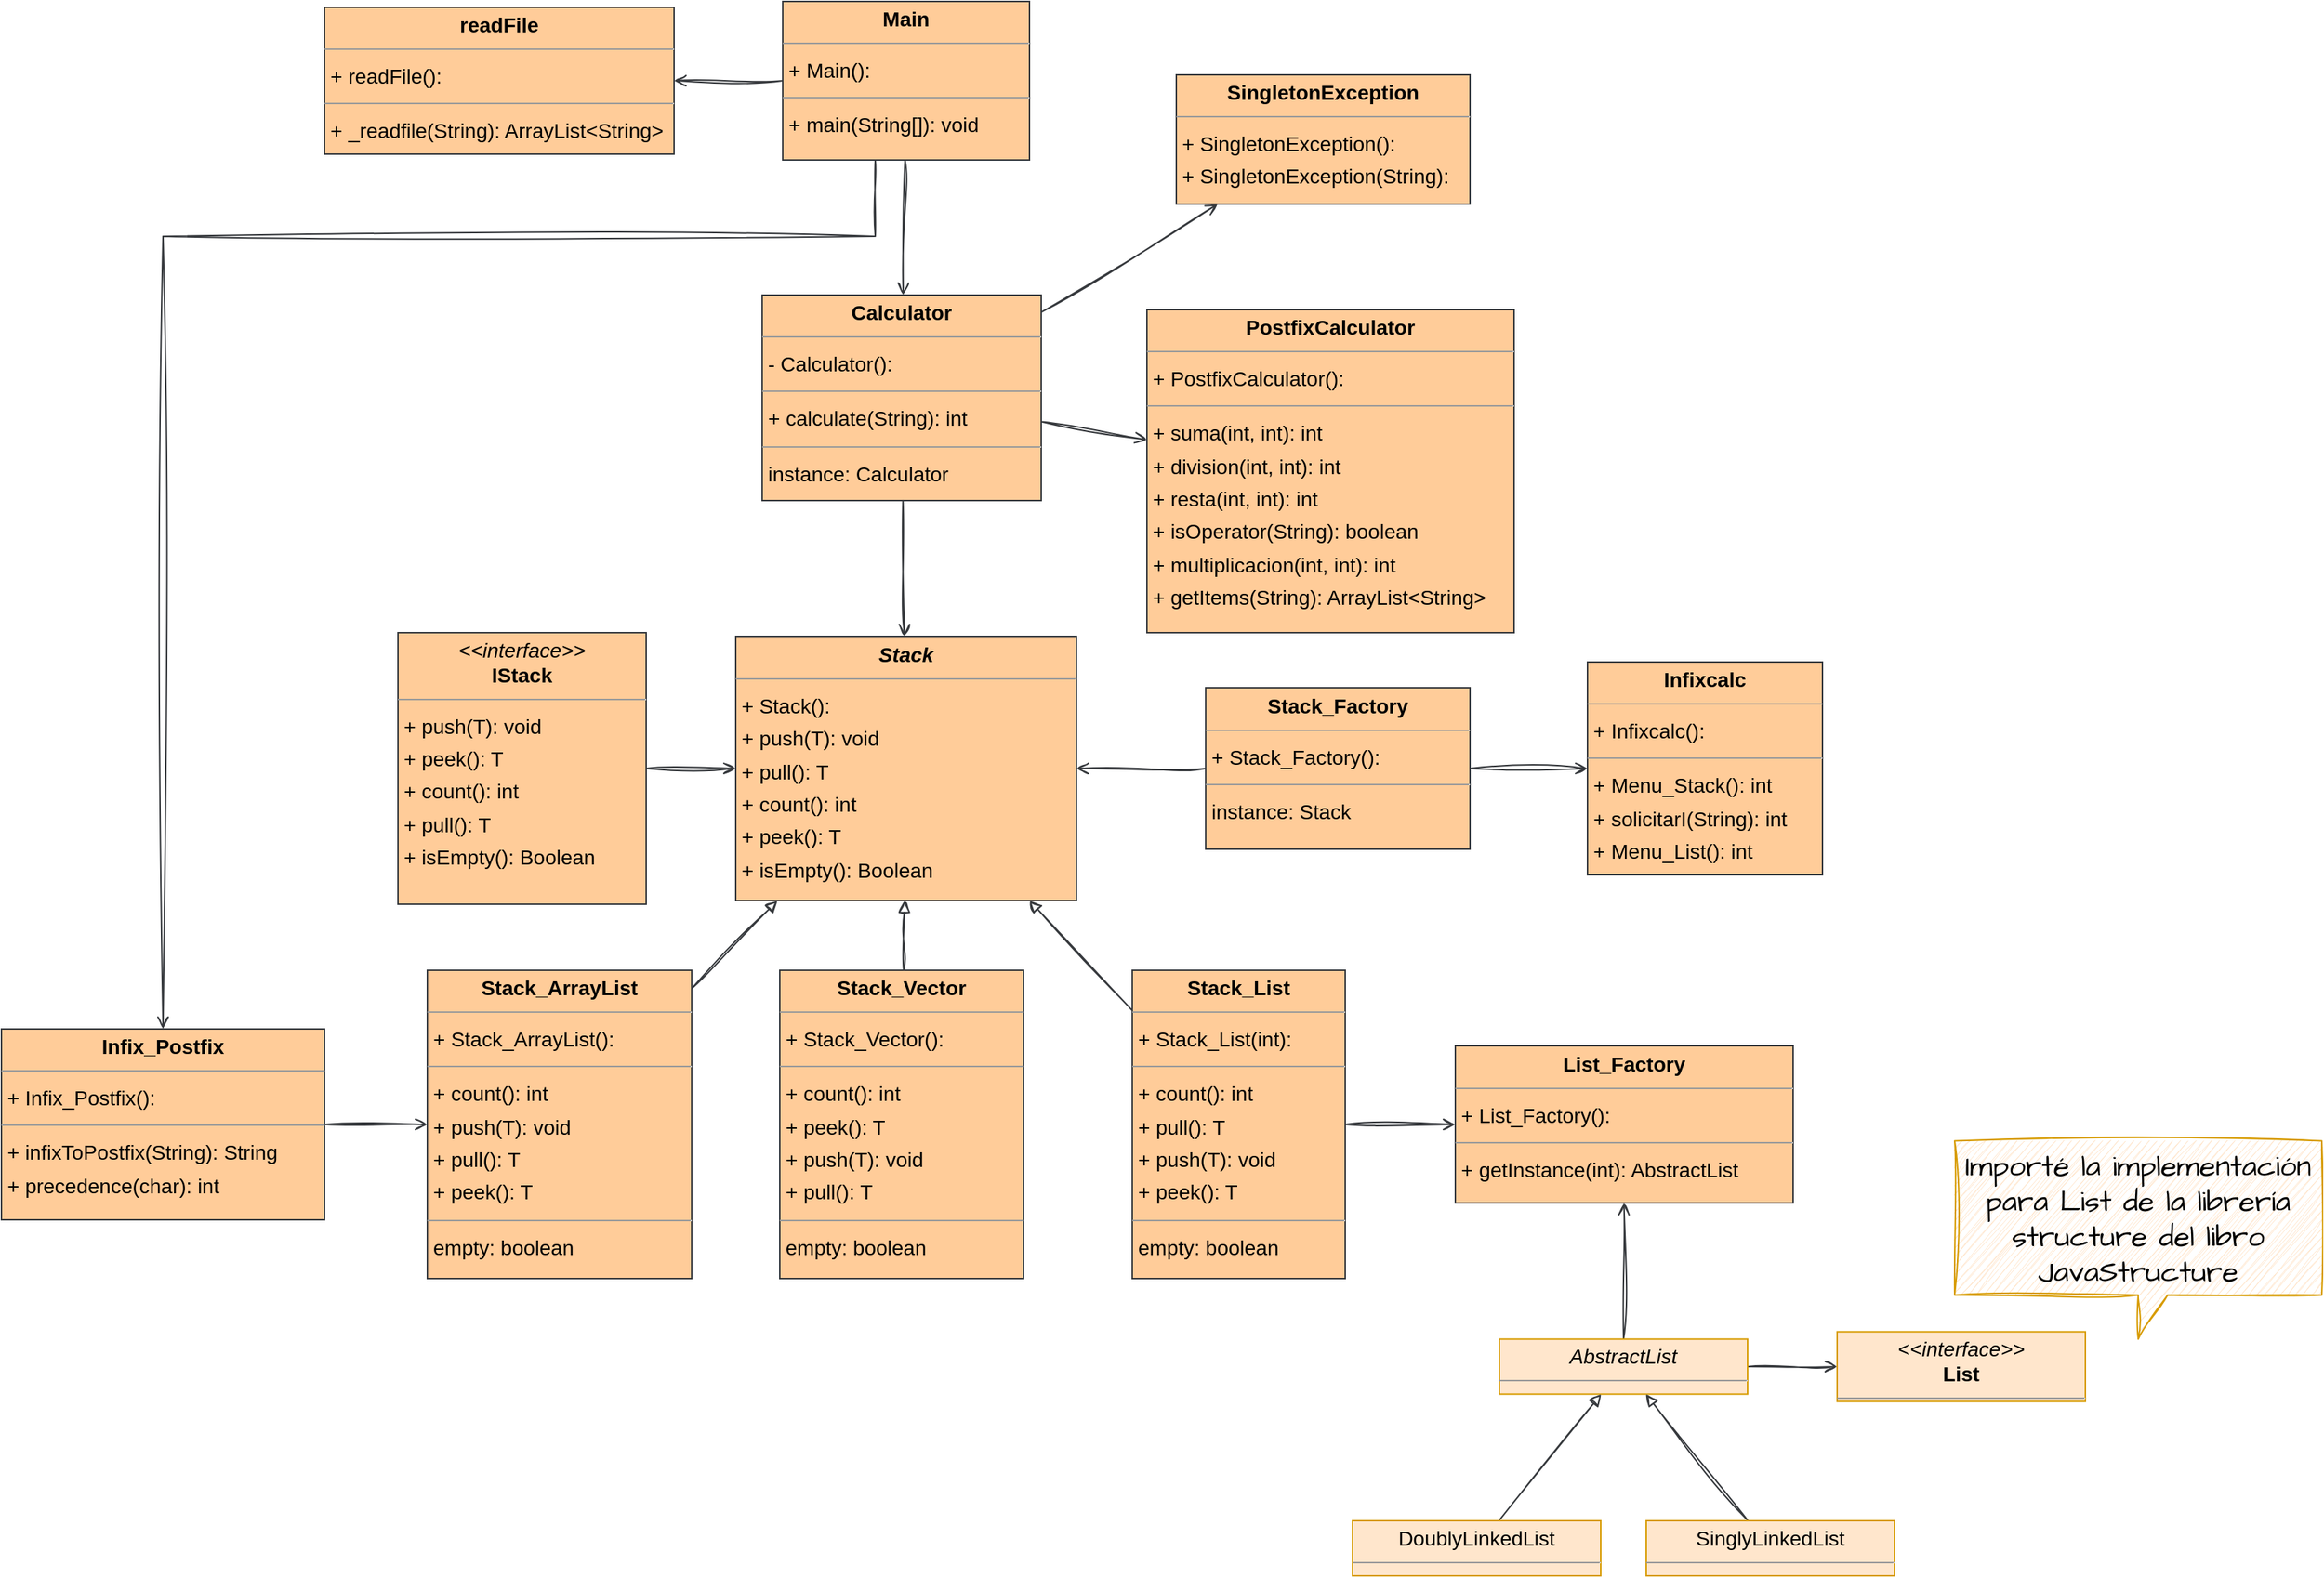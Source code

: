 <mxfile version="20.8.16" type="device"><diagram id="hUBQkCi9sqtFuj2fp-a5" name="Página-1"><mxGraphModel dx="2267" dy="1712" grid="1" gridSize="10" guides="1" tooltips="1" connect="1" arrows="1" fold="1" page="0" pageScale="1" pageWidth="827" pageHeight="1169" background="none" math="0" shadow="0"><root><mxCell id="0"/><mxCell id="1" parent="0"/><mxCell id="f8JdSVtL05ne4MIvwTiS-10" style="edgeStyle=none;rounded=0;sketch=1;hachureGap=4;jiggle=2;curveFitting=1;orthogonalLoop=1;jettySize=auto;html=1;fontFamily=Architects Daughter;fontSource=https%3A%2F%2Ffonts.googleapis.com%2Fcss%3Ffamily%3DArchitects%2BDaughter;fontSize=16;endArrow=open;endFill=0;fillColor=#ffcc99;strokeColor=#36393d;" edge="1" parent="1" source="node1" target="node4"><mxGeometry relative="1" as="geometry"/></mxCell><mxCell id="f8JdSVtL05ne4MIvwTiS-12" style="edgeStyle=none;rounded=0;sketch=1;hachureGap=4;jiggle=2;curveFitting=1;orthogonalLoop=1;jettySize=auto;html=1;fontFamily=Architects Daughter;fontSource=https%3A%2F%2Ffonts.googleapis.com%2Fcss%3Ffamily%3DArchitects%2BDaughter;fontSize=16;endArrow=open;endFill=0;fillColor=#ffcc99;strokeColor=#36393d;" edge="1" parent="1" source="node1" target="node5"><mxGeometry relative="1" as="geometry"/></mxCell><mxCell id="f8JdSVtL05ne4MIvwTiS-14" style="edgeStyle=none;rounded=0;sketch=1;hachureGap=4;jiggle=2;curveFitting=1;orthogonalLoop=1;jettySize=auto;html=1;fontFamily=Architects Daughter;fontSource=https%3A%2F%2Ffonts.googleapis.com%2Fcss%3Ffamily%3DArchitects%2BDaughter;fontSize=16;endArrow=open;endFill=0;fillColor=#ffcc99;strokeColor=#36393d;" edge="1" parent="1" source="node1" target="node7"><mxGeometry relative="1" as="geometry"/></mxCell><mxCell id="node1" value="&lt;p style=&quot;margin:0px;margin-top:4px;text-align:center;&quot;&gt;&lt;b&gt;Calculator&lt;/b&gt;&lt;/p&gt;&lt;hr size=&quot;1&quot;/&gt;&lt;p style=&quot;margin:0 0 0 4px;line-height:1.6;&quot;&gt;- Calculator(): &lt;/p&gt;&lt;hr size=&quot;1&quot;/&gt;&lt;p style=&quot;margin:0 0 0 4px;line-height:1.6;&quot;&gt;+ calculate(String): int&lt;/p&gt;&lt;hr size=&quot;1&quot;/&gt;&lt;p style=&quot;margin:0 0 0 4px;line-height:1.6;&quot;&gt; instance: Calculator&lt;/p&gt;" style="verticalAlign=top;align=left;overflow=fill;fontSize=14;fontFamily=Helvetica;html=1;rounded=0;shadow=0;comic=0;labelBackgroundColor=none;strokeWidth=1;fillColor=#ffcc99;strokeColor=#36393d;" parent="1" vertex="1"><mxGeometry x="48" y="-250" width="190" height="140" as="geometry"/></mxCell><mxCell id="f8JdSVtL05ne4MIvwTiS-4" style="edgeStyle=none;rounded=0;sketch=1;hachureGap=4;jiggle=2;curveFitting=1;orthogonalLoop=1;jettySize=auto;html=1;fontFamily=Architects Daughter;fontSource=https%3A%2F%2Ffonts.googleapis.com%2Fcss%3Ffamily%3DArchitects%2BDaughter;fontSize=16;endArrow=open;endFill=0;fillColor=#ffcc99;strokeColor=#36393d;" edge="1" parent="1" source="node6" target="node7"><mxGeometry relative="1" as="geometry"/></mxCell><mxCell id="node6" value="&lt;p style=&quot;margin:0px;margin-top:4px;text-align:center;&quot;&gt;&lt;i&gt;&amp;lt;&amp;lt;interface&amp;gt;&amp;gt;&lt;/i&gt;&lt;br&gt;&lt;b&gt;IStack&lt;/b&gt;&lt;/p&gt;&lt;hr size=&quot;1&quot;&gt;&lt;p style=&quot;margin:0 0 0 4px;line-height:1.6;&quot;&gt;+ push(T): void&lt;br&gt;+ peek(): T&lt;br&gt;+ count(): int&lt;br&gt;+ pull(): T&lt;/p&gt;&lt;p style=&quot;margin:0 0 0 4px;line-height:1.6;&quot;&gt;+&amp;nbsp;isEmpty(): Boolean&lt;/p&gt;" style="verticalAlign=top;align=left;overflow=fill;fontSize=14;fontFamily=Helvetica;html=1;rounded=0;shadow=0;comic=0;labelBackgroundColor=none;strokeWidth=1;fillColor=#ffcc99;strokeColor=#36393d;" parent="1" vertex="1"><mxGeometry x="-200" y="-20" width="169" height="185" as="geometry"/></mxCell><mxCell id="f8JdSVtL05ne4MIvwTiS-11" style="edgeStyle=none;rounded=0;sketch=1;hachureGap=4;jiggle=2;curveFitting=1;orthogonalLoop=1;jettySize=auto;html=1;fontFamily=Architects Daughter;fontSource=https%3A%2F%2Ffonts.googleapis.com%2Fcss%3Ffamily%3DArchitects%2BDaughter;fontSize=16;endArrow=open;endFill=0;fillColor=#ffcc99;strokeColor=#36393d;" edge="1" parent="1" source="node12" target="node13"><mxGeometry relative="1" as="geometry"/></mxCell><mxCell id="node12" value="&lt;p style=&quot;margin:0px;margin-top:4px;text-align:center;&quot;&gt;&lt;b&gt;Infix_Postfix&lt;/b&gt;&lt;/p&gt;&lt;hr size=&quot;1&quot;/&gt;&lt;p style=&quot;margin:0 0 0 4px;line-height:1.6;&quot;&gt;+ Infix_Postfix(): &lt;/p&gt;&lt;hr size=&quot;1&quot;/&gt;&lt;p style=&quot;margin:0 0 0 4px;line-height:1.6;&quot;&gt;+ infixToPostfix(String): String&lt;br/&gt;+ precedence(char): int&lt;/p&gt;" style="verticalAlign=top;align=left;overflow=fill;fontSize=14;fontFamily=Helvetica;html=1;rounded=0;shadow=0;comic=0;labelBackgroundColor=none;strokeWidth=1;fillColor=#ffcc99;strokeColor=#36393d;" parent="1" vertex="1"><mxGeometry x="-470" y="250" width="220" height="130" as="geometry"/></mxCell><mxCell id="node9" value="&lt;p style=&quot;margin:0px;margin-top:4px;text-align:center;&quot;&gt;&lt;b&gt;Infixcalc&lt;/b&gt;&lt;/p&gt;&lt;hr size=&quot;1&quot;/&gt;&lt;p style=&quot;margin:0 0 0 4px;line-height:1.6;&quot;&gt;+ Infixcalc(): &lt;/p&gt;&lt;hr size=&quot;1&quot;/&gt;&lt;p style=&quot;margin:0 0 0 4px;line-height:1.6;&quot;&gt;+ Menu_Stack(): int&lt;br/&gt;+ solicitarI(String): int&lt;br/&gt;+ Menu_List(): int&lt;/p&gt;" style="verticalAlign=top;align=left;overflow=fill;fontSize=14;fontFamily=Helvetica;html=1;rounded=0;shadow=0;comic=0;labelBackgroundColor=none;strokeWidth=1;fillColor=#ffcc99;strokeColor=#36393d;" parent="1" vertex="1"><mxGeometry x="610" width="160" height="145" as="geometry"/></mxCell><mxCell id="f8JdSVtL05ne4MIvwTiS-18" style="rounded=0;sketch=1;hachureGap=4;jiggle=2;curveFitting=1;orthogonalLoop=1;jettySize=auto;html=1;fontFamily=Architects Daughter;fontSource=https%3A%2F%2Ffonts.googleapis.com%2Fcss%3Ffamily%3DArchitects%2BDaughter;fontSize=16;endArrow=none;endFill=0;startArrow=open;startFill=0;strokeColor=#36393D;" edge="1" parent="1" source="node3" target="f8JdSVtL05ne4MIvwTiS-16"><mxGeometry relative="1" as="geometry"/></mxCell><mxCell id="node3" value="&lt;p style=&quot;margin:0px;margin-top:4px;text-align:center;&quot;&gt;&lt;b&gt;List_Factory&lt;/b&gt;&lt;/p&gt;&lt;hr size=&quot;1&quot;&gt;&lt;p style=&quot;margin:0 0 0 4px;line-height:1.6;&quot;&gt;+ List_Factory(): &lt;/p&gt;&lt;hr size=&quot;1&quot;&gt;&lt;p style=&quot;margin:0 0 0 4px;line-height:1.6;&quot;&gt;+ getInstance(int): AbstractList&lt;/p&gt;" style="verticalAlign=top;align=left;overflow=fill;fontSize=14;fontFamily=Helvetica;html=1;rounded=0;shadow=0;comic=0;labelBackgroundColor=none;strokeWidth=1;fillColor=#ffcc99;strokeColor=#36393d;" parent="1" vertex="1"><mxGeometry x="520" y="261.5" width="230" height="107" as="geometry"/></mxCell><mxCell id="f8JdSVtL05ne4MIvwTiS-8" style="edgeStyle=none;rounded=0;sketch=1;hachureGap=4;jiggle=2;curveFitting=1;orthogonalLoop=1;jettySize=auto;html=1;fontFamily=Architects Daughter;fontSource=https%3A%2F%2Ffonts.googleapis.com%2Fcss%3Ffamily%3DArchitects%2BDaughter;fontSize=16;endArrow=open;endFill=0;fillColor=#ffcc99;strokeColor=#36393d;" edge="1" parent="1" source="node11" target="node1"><mxGeometry relative="1" as="geometry"/></mxCell><mxCell id="f8JdSVtL05ne4MIvwTiS-13" style="edgeStyle=none;rounded=0;sketch=1;hachureGap=4;jiggle=2;curveFitting=1;orthogonalLoop=1;jettySize=auto;html=1;fontFamily=Architects Daughter;fontSource=https%3A%2F%2Ffonts.googleapis.com%2Fcss%3Ffamily%3DArchitects%2BDaughter;fontSize=16;endArrow=open;endFill=0;fillColor=#ffcc99;strokeColor=#36393d;" edge="1" parent="1" source="node11" target="node10"><mxGeometry relative="1" as="geometry"/></mxCell><mxCell id="f8JdSVtL05ne4MIvwTiS-15" style="edgeStyle=orthogonalEdgeStyle;rounded=0;sketch=1;hachureGap=4;jiggle=2;curveFitting=1;orthogonalLoop=1;jettySize=auto;html=1;fontFamily=Architects Daughter;fontSource=https%3A%2F%2Ffonts.googleapis.com%2Fcss%3Ffamily%3DArchitects%2BDaughter;fontSize=16;endArrow=open;endFill=0;fillColor=#ffcc99;strokeColor=#36393d;" edge="1" parent="1" source="node11" target="node12"><mxGeometry relative="1" as="geometry"><Array as="points"><mxPoint x="125" y="-290"/><mxPoint x="-360" y="-290"/></Array></mxGeometry></mxCell><mxCell id="node11" value="&lt;p style=&quot;margin:0px;margin-top:4px;text-align:center;&quot;&gt;&lt;b&gt;Main&lt;/b&gt;&lt;/p&gt;&lt;hr size=&quot;1&quot;/&gt;&lt;p style=&quot;margin:0 0 0 4px;line-height:1.6;&quot;&gt;+ Main(): &lt;/p&gt;&lt;hr size=&quot;1&quot;/&gt;&lt;p style=&quot;margin:0 0 0 4px;line-height:1.6;&quot;&gt;+ main(String[]): void&lt;/p&gt;" style="verticalAlign=top;align=left;overflow=fill;fontSize=14;fontFamily=Helvetica;html=1;rounded=0;shadow=0;comic=0;labelBackgroundColor=none;strokeWidth=1;fillColor=#ffcc99;strokeColor=#36393d;" parent="1" vertex="1"><mxGeometry x="62" y="-450" width="168" height="108" as="geometry"/></mxCell><mxCell id="node4" value="&lt;p style=&quot;margin:0px;margin-top:4px;text-align:center;&quot;&gt;&lt;b&gt;PostfixCalculator&lt;T&gt;&lt;/b&gt;&lt;/p&gt;&lt;hr size=&quot;1&quot;/&gt;&lt;p style=&quot;margin:0 0 0 4px;line-height:1.6;&quot;&gt;+ PostfixCalculator(): &lt;/p&gt;&lt;hr size=&quot;1&quot;/&gt;&lt;p style=&quot;margin:0 0 0 4px;line-height:1.6;&quot;&gt;+ suma(int, int): int&lt;br/&gt;+ division(int, int): int&lt;br/&gt;+ resta(int, int): int&lt;br/&gt;+ isOperator(String): boolean&lt;br/&gt;+ multiplicacion(int, int): int&lt;br/&gt;+ getItems(String): ArrayList&amp;lt;String&amp;gt;&lt;/p&gt;" style="verticalAlign=top;align=left;overflow=fill;fontSize=14;fontFamily=Helvetica;html=1;rounded=0;shadow=0;comic=0;labelBackgroundColor=none;strokeWidth=1;fillColor=#ffcc99;strokeColor=#36393d;" parent="1" vertex="1"><mxGeometry x="310" y="-240" width="250" height="220" as="geometry"/></mxCell><mxCell id="node5" value="&lt;p style=&quot;margin:0px;margin-top:4px;text-align:center;&quot;&gt;&lt;b&gt;SingletonException&lt;/b&gt;&lt;/p&gt;&lt;hr size=&quot;1&quot;/&gt;&lt;p style=&quot;margin:0 0 0 4px;line-height:1.6;&quot;&gt;+ SingletonException(): &lt;br/&gt;+ SingletonException(String): &lt;/p&gt;" style="verticalAlign=top;align=left;overflow=fill;fontSize=14;fontFamily=Helvetica;html=1;rounded=0;shadow=0;comic=0;labelBackgroundColor=none;strokeWidth=1;fillColor=#ffcc99;strokeColor=#36393d;" parent="1" vertex="1"><mxGeometry x="330" y="-400" width="200" height="88" as="geometry"/></mxCell><mxCell id="node7" value="&lt;p style=&quot;margin:0px;margin-top:4px;text-align:center;&quot;&gt;&lt;b&gt;&lt;i&gt;Stack&lt;/i&gt;&lt;/b&gt;&lt;/p&gt;&lt;hr size=&quot;1&quot;&gt;&lt;p style=&quot;margin:0 0 0 4px;line-height:1.6;&quot;&gt;+ Stack(): &lt;/p&gt;&lt;p style=&quot;margin:0 0 0 4px;line-height:1.6;&quot;&gt;+ push(T): void&lt;br&gt;+ pull(): T&lt;br&gt;+ count(): int&lt;br&gt;+ peek(): T&lt;/p&gt;&lt;p style=&quot;margin:0 0 0 4px;line-height:1.6;&quot;&gt;+ isEmpty(): Boolean&lt;/p&gt;" style="verticalAlign=top;align=left;overflow=fill;fontSize=14;fontFamily=Helvetica;html=1;rounded=0;shadow=0;comic=0;labelBackgroundColor=none;strokeWidth=1;fillColor=#ffcc99;strokeColor=#36393d;" parent="1" vertex="1"><mxGeometry x="30" y="-17.5" width="232" height="180" as="geometry"/></mxCell><mxCell id="f8JdSVtL05ne4MIvwTiS-3" style="edgeStyle=none;rounded=0;sketch=1;hachureGap=4;jiggle=2;curveFitting=1;orthogonalLoop=1;jettySize=auto;html=1;fontFamily=Architects Daughter;fontSource=https%3A%2F%2Ffonts.googleapis.com%2Fcss%3Ffamily%3DArchitects%2BDaughter;fontSize=16;endArrow=block;endFill=0;fillColor=#ffcc99;strokeColor=#36393d;" edge="1" parent="1" source="node13" target="node7"><mxGeometry relative="1" as="geometry"/></mxCell><mxCell id="node13" value="&lt;p style=&quot;margin:0px;margin-top:4px;text-align:center;&quot;&gt;&lt;b&gt;Stack_ArrayList&lt;/b&gt;&lt;/p&gt;&lt;hr size=&quot;1&quot;&gt;&lt;p style=&quot;margin:0 0 0 4px;line-height:1.6;&quot;&gt;+ Stack_ArrayList(): &lt;/p&gt;&lt;hr size=&quot;1&quot;&gt;&lt;p style=&quot;margin:0 0 0 4px;line-height:1.6;&quot;&gt;+ count(): int&lt;br&gt;+ push(T): void&lt;br&gt;+ pull(): T&lt;br&gt;+ peek(): T&lt;br&gt;&lt;/p&gt;&lt;hr size=&quot;1&quot;&gt;&lt;p style=&quot;margin:0 0 0 4px;line-height:1.6;&quot;&gt; empty: boolean&lt;/p&gt;" style="verticalAlign=top;align=left;overflow=fill;fontSize=14;fontFamily=Helvetica;html=1;rounded=0;shadow=0;comic=0;labelBackgroundColor=none;strokeWidth=1;fillColor=#ffcc99;strokeColor=#36393d;" parent="1" vertex="1"><mxGeometry x="-180" y="210" width="180" height="210" as="geometry"/></mxCell><mxCell id="f8JdSVtL05ne4MIvwTiS-6" style="edgeStyle=none;rounded=0;sketch=1;hachureGap=4;jiggle=2;curveFitting=1;orthogonalLoop=1;jettySize=auto;html=1;fontFamily=Architects Daughter;fontSource=https%3A%2F%2Ffonts.googleapis.com%2Fcss%3Ffamily%3DArchitects%2BDaughter;fontSize=16;endArrow=open;endFill=0;fillColor=#ffcc99;strokeColor=#36393d;" edge="1" parent="1" source="node0" target="node7"><mxGeometry relative="1" as="geometry"/></mxCell><mxCell id="f8JdSVtL05ne4MIvwTiS-7" style="edgeStyle=none;rounded=0;sketch=1;hachureGap=4;jiggle=2;curveFitting=1;orthogonalLoop=1;jettySize=auto;html=1;fontFamily=Architects Daughter;fontSource=https%3A%2F%2Ffonts.googleapis.com%2Fcss%3Ffamily%3DArchitects%2BDaughter;fontSize=16;endArrow=open;endFill=0;fillColor=#ffcc99;strokeColor=#36393d;" edge="1" parent="1" source="node0" target="node9"><mxGeometry relative="1" as="geometry"/></mxCell><mxCell id="node0" value="&lt;p style=&quot;margin:0px;margin-top:4px;text-align:center;&quot;&gt;&lt;b&gt;Stack_Factory&lt;/b&gt;&lt;/p&gt;&lt;hr size=&quot;1&quot;&gt;&lt;p style=&quot;margin:0 0 0 4px;line-height:1.6;&quot;&gt;+ Stack_Factory(): &lt;/p&gt;&lt;hr size=&quot;1&quot;&gt;&lt;p style=&quot;margin:0 0 0 4px;line-height:1.6;&quot;&gt; instance: Stack&lt;/p&gt;" style="verticalAlign=top;align=left;overflow=fill;fontSize=14;fontFamily=Helvetica;html=1;rounded=0;shadow=0;comic=0;labelBackgroundColor=none;strokeWidth=1;fillColor=#ffcc99;strokeColor=#36393d;" parent="1" vertex="1"><mxGeometry x="350" y="17.5" width="180" height="110" as="geometry"/></mxCell><mxCell id="f8JdSVtL05ne4MIvwTiS-2" style="edgeStyle=none;rounded=0;sketch=1;hachureGap=4;jiggle=2;curveFitting=1;orthogonalLoop=1;jettySize=auto;html=1;fontFamily=Architects Daughter;fontSource=https%3A%2F%2Ffonts.googleapis.com%2Fcss%3Ffamily%3DArchitects%2BDaughter;fontSize=16;endArrow=block;endFill=0;fillColor=#ffcc99;strokeColor=#36393d;" edge="1" parent="1" source="node8" target="node7"><mxGeometry relative="1" as="geometry"/></mxCell><mxCell id="f8JdSVtL05ne4MIvwTiS-5" style="edgeStyle=none;rounded=0;sketch=1;hachureGap=4;jiggle=2;curveFitting=1;orthogonalLoop=1;jettySize=auto;html=1;fontFamily=Architects Daughter;fontSource=https%3A%2F%2Ffonts.googleapis.com%2Fcss%3Ffamily%3DArchitects%2BDaughter;fontSize=16;endArrow=open;endFill=0;fillColor=#ffcc99;strokeColor=#36393D;" edge="1" parent="1" source="node8" target="node3"><mxGeometry relative="1" as="geometry"/></mxCell><mxCell id="node8" value="&lt;p style=&quot;margin:0px;margin-top:4px;text-align:center;&quot;&gt;&lt;b&gt;Stack_List&lt;T&gt;&lt;/b&gt;&lt;/p&gt;&lt;hr size=&quot;1&quot;/&gt;&lt;p style=&quot;margin:0 0 0 4px;line-height:1.6;&quot;&gt;+ Stack_List(int): &lt;/p&gt;&lt;hr size=&quot;1&quot;/&gt;&lt;p style=&quot;margin:0 0 0 4px;line-height:1.6;&quot;&gt;+ count(): int&lt;br/&gt;+ pull(): T&lt;br/&gt;+ push(T): void&lt;br/&gt;+ peek(): T&lt;/p&gt;&lt;hr size=&quot;1&quot;/&gt;&lt;p style=&quot;margin:0 0 0 4px;line-height:1.6;&quot;&gt; empty: boolean&lt;/p&gt;" style="verticalAlign=top;align=left;overflow=fill;fontSize=14;fontFamily=Helvetica;html=1;rounded=0;shadow=0;comic=0;labelBackgroundColor=none;strokeWidth=1;fillColor=#ffcc99;strokeColor=#36393d;" parent="1" vertex="1"><mxGeometry x="300" y="210" width="145" height="210" as="geometry"/></mxCell><mxCell id="f8JdSVtL05ne4MIvwTiS-1" style="rounded=0;sketch=1;hachureGap=4;jiggle=2;curveFitting=1;orthogonalLoop=1;jettySize=auto;html=1;fontFamily=Architects Daughter;fontSource=https%3A%2F%2Ffonts.googleapis.com%2Fcss%3Ffamily%3DArchitects%2BDaughter;fontSize=16;endArrow=block;endFill=0;fillColor=#ffcc99;strokeColor=#36393d;" edge="1" parent="1" source="node2" target="node7"><mxGeometry relative="1" as="geometry"/></mxCell><mxCell id="node2" value="&lt;p style=&quot;margin:0px;margin-top:4px;text-align:center;&quot;&gt;&lt;b&gt;Stack_Vector&lt;T&gt;&lt;/b&gt;&lt;/p&gt;&lt;hr size=&quot;1&quot;/&gt;&lt;p style=&quot;margin:0 0 0 4px;line-height:1.6;&quot;&gt;+ Stack_Vector(): &lt;/p&gt;&lt;hr size=&quot;1&quot;/&gt;&lt;p style=&quot;margin:0 0 0 4px;line-height:1.6;&quot;&gt;+ count(): int&lt;br/&gt;+ peek(): T&lt;br/&gt;+ push(T): void&lt;br/&gt;+ pull(): T&lt;/p&gt;&lt;hr size=&quot;1&quot;/&gt;&lt;p style=&quot;margin:0 0 0 4px;line-height:1.6;&quot;&gt; empty: boolean&lt;/p&gt;" style="verticalAlign=top;align=left;overflow=fill;fontSize=14;fontFamily=Helvetica;html=1;rounded=0;shadow=0;comic=0;labelBackgroundColor=none;strokeWidth=1;fillColor=#ffcc99;strokeColor=#36393d;" parent="1" vertex="1"><mxGeometry x="60" y="210" width="166" height="210" as="geometry"/></mxCell><mxCell id="node10" value="&lt;p style=&quot;margin:0px;margin-top:4px;text-align:center;&quot;&gt;&lt;b&gt;readFile&lt;/b&gt;&lt;/p&gt;&lt;hr size=&quot;1&quot;/&gt;&lt;p style=&quot;margin:0 0 0 4px;line-height:1.6;&quot;&gt;+ readFile(): &lt;/p&gt;&lt;hr size=&quot;1&quot;/&gt;&lt;p style=&quot;margin:0 0 0 4px;line-height:1.6;&quot;&gt;+ _readfile(String): ArrayList&amp;lt;String&amp;gt;&lt;/p&gt;" style="verticalAlign=top;align=left;overflow=fill;fontSize=14;fontFamily=Helvetica;html=1;rounded=0;shadow=0;comic=0;labelBackgroundColor=none;strokeWidth=1;fillColor=#ffcc99;strokeColor=#36393d;" parent="1" vertex="1"><mxGeometry x="-250" y="-446" width="238" height="100" as="geometry"/></mxCell><mxCell id="f8JdSVtL05ne4MIvwTiS-19" style="edgeStyle=none;rounded=0;sketch=1;hachureGap=4;jiggle=2;curveFitting=1;orthogonalLoop=1;jettySize=auto;html=1;fontFamily=Architects Daughter;fontSource=https%3A%2F%2Ffonts.googleapis.com%2Fcss%3Ffamily%3DArchitects%2BDaughter;fontSize=16;endArrow=open;endFill=0;strokeColor=#36393D;" edge="1" parent="1" source="f8JdSVtL05ne4MIvwTiS-16" target="f8JdSVtL05ne4MIvwTiS-17"><mxGeometry relative="1" as="geometry"/></mxCell><mxCell id="f8JdSVtL05ne4MIvwTiS-16" value="&lt;p style=&quot;margin:0px;margin-top:4px;text-align:center;&quot;&gt;&lt;i&gt;AbstractList&lt;/i&gt;&lt;/p&gt;&lt;hr size=&quot;1&quot;&gt;&lt;p style=&quot;margin:0 0 0 4px;line-height:1.6;&quot;&gt;&lt;br&gt;&lt;/p&gt;" style="verticalAlign=top;align=left;overflow=fill;fontSize=14;fontFamily=Helvetica;html=1;rounded=0;shadow=0;comic=0;labelBackgroundColor=none;strokeWidth=1;fillColor=#ffe6cc;strokeColor=#d79b00;" vertex="1" parent="1"><mxGeometry x="550" y="461.25" width="169" height="37.5" as="geometry"/></mxCell><mxCell id="f8JdSVtL05ne4MIvwTiS-17" value="&lt;p style=&quot;margin:0px;margin-top:4px;text-align:center;&quot;&gt;&lt;i&gt;&amp;lt;&amp;lt;interface&amp;gt;&amp;gt;&lt;/i&gt;&lt;br&gt;&lt;b&gt;List&lt;/b&gt;&lt;/p&gt;&lt;hr size=&quot;1&quot;&gt;&lt;p style=&quot;margin:0 0 0 4px;line-height:1.6;&quot;&gt;&lt;br&gt;&lt;/p&gt;" style="verticalAlign=top;align=left;overflow=fill;fontSize=14;fontFamily=Helvetica;html=1;rounded=0;shadow=0;comic=0;labelBackgroundColor=none;strokeWidth=1;fillColor=#ffe6cc;strokeColor=#d79b00;" vertex="1" parent="1"><mxGeometry x="780" y="456.25" width="169" height="47.5" as="geometry"/></mxCell><mxCell id="f8JdSVtL05ne4MIvwTiS-22" style="edgeStyle=none;rounded=0;sketch=1;hachureGap=4;jiggle=2;curveFitting=1;orthogonalLoop=1;jettySize=auto;html=1;fontFamily=Architects Daughter;fontSource=https%3A%2F%2Ffonts.googleapis.com%2Fcss%3Ffamily%3DArchitects%2BDaughter;fontSize=16;endArrow=block;endFill=0;strokeColor=#36393D;" edge="1" parent="1" source="f8JdSVtL05ne4MIvwTiS-20" target="f8JdSVtL05ne4MIvwTiS-16"><mxGeometry relative="1" as="geometry"/></mxCell><mxCell id="f8JdSVtL05ne4MIvwTiS-20" value="&lt;p style=&quot;margin:0px;margin-top:4px;text-align:center;&quot;&gt;DoublyLinkedList&lt;/p&gt;&lt;hr size=&quot;1&quot;&gt;&lt;p style=&quot;margin:0 0 0 4px;line-height:1.6;&quot;&gt;&lt;br&gt;&lt;/p&gt;" style="verticalAlign=top;align=left;overflow=fill;fontSize=14;fontFamily=Helvetica;html=1;rounded=0;shadow=0;comic=0;labelBackgroundColor=none;strokeWidth=1;fillColor=#ffe6cc;strokeColor=#d79b00;" vertex="1" parent="1"><mxGeometry x="450" y="585" width="169" height="37.5" as="geometry"/></mxCell><mxCell id="f8JdSVtL05ne4MIvwTiS-23" style="edgeStyle=none;rounded=0;sketch=1;hachureGap=4;jiggle=2;curveFitting=1;orthogonalLoop=1;jettySize=auto;html=1;fontFamily=Architects Daughter;fontSource=https%3A%2F%2Ffonts.googleapis.com%2Fcss%3Ffamily%3DArchitects%2BDaughter;fontSize=16;endArrow=block;endFill=0;strokeColor=#36393D;" edge="1" parent="1" source="f8JdSVtL05ne4MIvwTiS-21" target="f8JdSVtL05ne4MIvwTiS-16"><mxGeometry relative="1" as="geometry"/></mxCell><mxCell id="f8JdSVtL05ne4MIvwTiS-21" value="&lt;p style=&quot;margin:0px;margin-top:4px;text-align:center;&quot;&gt;SinglyLinkedList&lt;/p&gt;&lt;hr size=&quot;1&quot;&gt;&lt;p style=&quot;margin:0 0 0 4px;line-height:1.6;&quot;&gt;&lt;br&gt;&lt;/p&gt;" style="verticalAlign=top;align=left;overflow=fill;fontSize=14;fontFamily=Helvetica;html=1;rounded=0;shadow=0;comic=0;labelBackgroundColor=none;strokeWidth=1;fillColor=#ffe6cc;strokeColor=#d79b00;" vertex="1" parent="1"><mxGeometry x="650" y="585" width="169" height="37.5" as="geometry"/></mxCell><mxCell id="f8JdSVtL05ne4MIvwTiS-25" value="Importé la implementación para List de la librería structure del libro JavaStructure" style="shape=callout;whiteSpace=wrap;html=1;perimeter=calloutPerimeter;sketch=1;hachureGap=4;jiggle=2;curveFitting=1;fontFamily=Architects Daughter;fontSource=https%3A%2F%2Ffonts.googleapis.com%2Fcss%3Ffamily%3DArchitects%2BDaughter;fontSize=20;fillColor=#ffe6cc;strokeColor=#d79b00;" vertex="1" parent="1"><mxGeometry x="860" y="326.25" width="250" height="135" as="geometry"/></mxCell></root></mxGraphModel></diagram></mxfile>